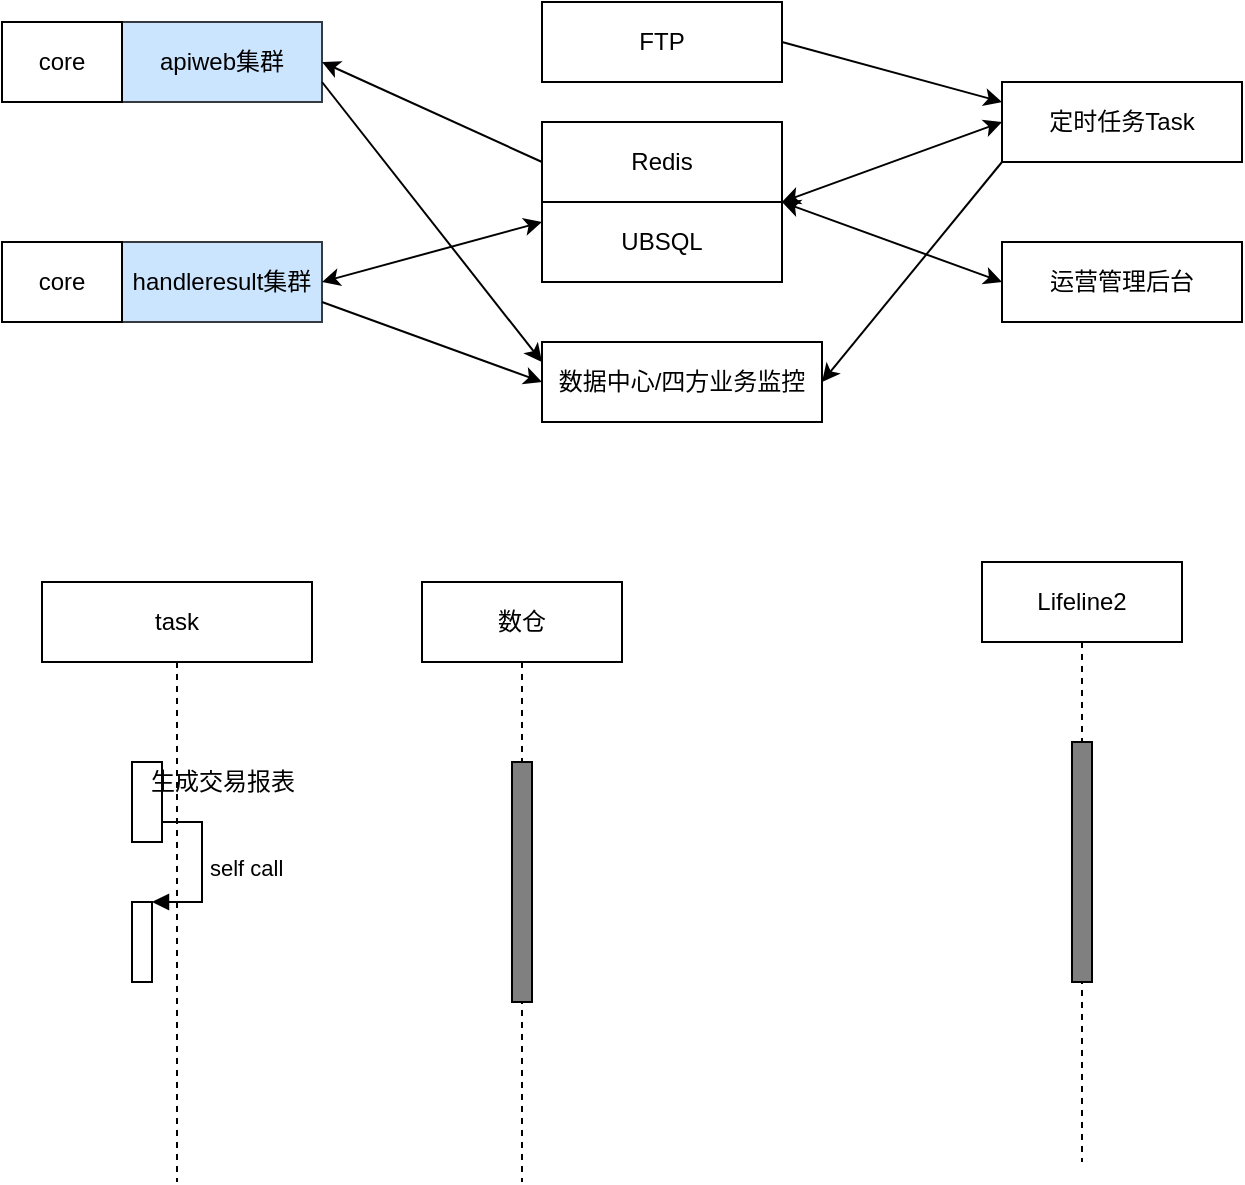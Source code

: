 <mxfile version="16.6.1" type="github">
  <diagram id="0sxe4gGRPeDVwjR-xK8e" name="Page-1">
    <mxGraphModel dx="1083" dy="582" grid="1" gridSize="10" guides="1" tooltips="1" connect="1" arrows="1" fold="1" page="1" pageScale="1" pageWidth="827" pageHeight="1169" math="0" shadow="0">
      <root>
        <mxCell id="0" />
        <mxCell id="1" parent="0" />
        <mxCell id="Rrd7tDClEeY-F5DaIt27-2" value="apiweb集群" style="rounded=0;whiteSpace=wrap;html=1;strokeColor=#36393d;fillColor=#cce5ff;" vertex="1" parent="1">
          <mxGeometry x="140" y="40" width="100" height="40" as="geometry" />
        </mxCell>
        <mxCell id="Rrd7tDClEeY-F5DaIt27-7" value="Redis" style="rounded=0;whiteSpace=wrap;html=1;strokeColor=default;" vertex="1" parent="1">
          <mxGeometry x="350" y="90" width="120" height="40" as="geometry" />
        </mxCell>
        <mxCell id="Rrd7tDClEeY-F5DaIt27-8" value="UBSQL" style="rounded=0;whiteSpace=wrap;html=1;strokeColor=default;" vertex="1" parent="1">
          <mxGeometry x="350" y="130" width="120" height="40" as="geometry" />
        </mxCell>
        <mxCell id="Rrd7tDClEeY-F5DaIt27-9" value="core" style="rounded=0;whiteSpace=wrap;html=1;strokeColor=default;" vertex="1" parent="1">
          <mxGeometry x="80" y="40" width="60" height="40" as="geometry" />
        </mxCell>
        <mxCell id="Rrd7tDClEeY-F5DaIt27-10" value="运营管理后台" style="rounded=0;whiteSpace=wrap;html=1;strokeColor=default;" vertex="1" parent="1">
          <mxGeometry x="580" y="150" width="120" height="40" as="geometry" />
        </mxCell>
        <mxCell id="Rrd7tDClEeY-F5DaIt27-11" value="定时任务Task" style="rounded=0;whiteSpace=wrap;html=1;" vertex="1" parent="1">
          <mxGeometry x="580" y="70" width="120" height="40" as="geometry" />
        </mxCell>
        <mxCell id="Rrd7tDClEeY-F5DaIt27-22" value="handleresult集群" style="rounded=0;whiteSpace=wrap;html=1;strokeColor=#36393d;fillColor=#cce5ff;" vertex="1" parent="1">
          <mxGeometry x="140" y="150" width="100" height="40" as="geometry" />
        </mxCell>
        <mxCell id="Rrd7tDClEeY-F5DaIt27-23" value="core" style="rounded=0;whiteSpace=wrap;html=1;strokeColor=default;" vertex="1" parent="1">
          <mxGeometry x="80" y="150" width="60" height="40" as="geometry" />
        </mxCell>
        <mxCell id="Rrd7tDClEeY-F5DaIt27-26" value="" style="endArrow=classic;html=1;rounded=0;exitX=0;exitY=0.5;exitDx=0;exitDy=0;entryX=1;entryY=0.5;entryDx=0;entryDy=0;" edge="1" parent="1" source="Rrd7tDClEeY-F5DaIt27-7" target="Rrd7tDClEeY-F5DaIt27-2">
          <mxGeometry width="50" height="50" relative="1" as="geometry">
            <mxPoint x="260" y="110" as="sourcePoint" />
            <mxPoint x="310" y="60" as="targetPoint" />
          </mxGeometry>
        </mxCell>
        <mxCell id="Rrd7tDClEeY-F5DaIt27-28" value="" style="endArrow=classic;startArrow=classic;html=1;rounded=0;entryX=0;entryY=0.5;entryDx=0;entryDy=0;exitX=1;exitY=0;exitDx=0;exitDy=0;" edge="1" parent="1" source="Rrd7tDClEeY-F5DaIt27-8" target="Rrd7tDClEeY-F5DaIt27-11">
          <mxGeometry width="50" height="50" relative="1" as="geometry">
            <mxPoint x="480" y="130" as="sourcePoint" />
            <mxPoint x="530" y="80" as="targetPoint" />
          </mxGeometry>
        </mxCell>
        <mxCell id="Rrd7tDClEeY-F5DaIt27-29" value="" style="endArrow=classic;startArrow=classic;html=1;rounded=0;entryX=0;entryY=0.5;entryDx=0;entryDy=0;exitX=1;exitY=0;exitDx=0;exitDy=0;" edge="1" parent="1" source="Rrd7tDClEeY-F5DaIt27-8" target="Rrd7tDClEeY-F5DaIt27-10">
          <mxGeometry width="50" height="50" relative="1" as="geometry">
            <mxPoint x="480" y="180" as="sourcePoint" />
            <mxPoint x="530" y="130" as="targetPoint" />
          </mxGeometry>
        </mxCell>
        <mxCell id="Rrd7tDClEeY-F5DaIt27-30" value="" style="endArrow=classic;startArrow=classic;html=1;rounded=0;entryX=0;entryY=0.25;entryDx=0;entryDy=0;exitX=1;exitY=0.5;exitDx=0;exitDy=0;entryPerimeter=0;" edge="1" parent="1" source="Rrd7tDClEeY-F5DaIt27-22" target="Rrd7tDClEeY-F5DaIt27-8">
          <mxGeometry width="50" height="50" relative="1" as="geometry">
            <mxPoint x="270" y="200" as="sourcePoint" />
            <mxPoint x="320" y="150" as="targetPoint" />
          </mxGeometry>
        </mxCell>
        <mxCell id="Rrd7tDClEeY-F5DaIt27-34" value="数据中心/四方业务监控" style="rounded=0;whiteSpace=wrap;html=1;strokeColor=default;" vertex="1" parent="1">
          <mxGeometry x="350" y="200" width="140" height="40" as="geometry" />
        </mxCell>
        <mxCell id="Rrd7tDClEeY-F5DaIt27-38" value="" style="endArrow=classic;html=1;rounded=0;exitX=1;exitY=0.75;exitDx=0;exitDy=0;entryX=0;entryY=0.25;entryDx=0;entryDy=0;" edge="1" parent="1" source="Rrd7tDClEeY-F5DaIt27-2" target="Rrd7tDClEeY-F5DaIt27-34">
          <mxGeometry width="50" height="50" relative="1" as="geometry">
            <mxPoint x="320" y="250" as="sourcePoint" />
            <mxPoint x="370" y="200" as="targetPoint" />
          </mxGeometry>
        </mxCell>
        <mxCell id="Rrd7tDClEeY-F5DaIt27-39" value="" style="endArrow=classic;html=1;rounded=0;entryX=1;entryY=0.5;entryDx=0;entryDy=0;exitX=0;exitY=1;exitDx=0;exitDy=0;" edge="1" parent="1" source="Rrd7tDClEeY-F5DaIt27-11" target="Rrd7tDClEeY-F5DaIt27-34">
          <mxGeometry width="50" height="50" relative="1" as="geometry">
            <mxPoint x="690" y="160" as="sourcePoint" />
            <mxPoint x="740" y="110" as="targetPoint" />
          </mxGeometry>
        </mxCell>
        <mxCell id="Rrd7tDClEeY-F5DaIt27-40" style="edgeStyle=orthogonalEdgeStyle;rounded=0;orthogonalLoop=1;jettySize=auto;html=1;exitX=0.5;exitY=1;exitDx=0;exitDy=0;" edge="1" parent="1" source="Rrd7tDClEeY-F5DaIt27-7" target="Rrd7tDClEeY-F5DaIt27-7">
          <mxGeometry relative="1" as="geometry" />
        </mxCell>
        <mxCell id="Rrd7tDClEeY-F5DaIt27-41" value="FTP" style="rounded=0;whiteSpace=wrap;html=1;strokeColor=default;" vertex="1" parent="1">
          <mxGeometry x="350" y="30" width="120" height="40" as="geometry" />
        </mxCell>
        <mxCell id="Rrd7tDClEeY-F5DaIt27-42" value="" style="endArrow=classic;html=1;rounded=0;exitX=1;exitY=0.75;exitDx=0;exitDy=0;entryX=0;entryY=0.5;entryDx=0;entryDy=0;" edge="1" parent="1" source="Rrd7tDClEeY-F5DaIt27-22" target="Rrd7tDClEeY-F5DaIt27-34">
          <mxGeometry width="50" height="50" relative="1" as="geometry">
            <mxPoint x="250" y="250" as="sourcePoint" />
            <mxPoint x="300" y="200" as="targetPoint" />
          </mxGeometry>
        </mxCell>
        <mxCell id="Rrd7tDClEeY-F5DaIt27-43" value="" style="endArrow=classic;html=1;rounded=0;exitX=1;exitY=0.5;exitDx=0;exitDy=0;entryX=0;entryY=0.25;entryDx=0;entryDy=0;" edge="1" parent="1" source="Rrd7tDClEeY-F5DaIt27-41" target="Rrd7tDClEeY-F5DaIt27-11">
          <mxGeometry width="50" height="50" relative="1" as="geometry">
            <mxPoint x="520" y="90" as="sourcePoint" />
            <mxPoint x="570" y="40" as="targetPoint" />
          </mxGeometry>
        </mxCell>
        <mxCell id="Rrd7tDClEeY-F5DaIt27-153" value="数仓" style="shape=umlLifeline;perimeter=lifelinePerimeter;whiteSpace=wrap;html=1;container=1;collapsible=0;recursiveResize=0;outlineConnect=0;strokeColor=default;" vertex="1" parent="1">
          <mxGeometry x="290" y="320" width="100" height="300" as="geometry" />
        </mxCell>
        <mxCell id="Rrd7tDClEeY-F5DaIt27-154" value="" style="html=1;points=[];perimeter=orthogonalPerimeter;fillColor=#808080;strokeColor=default;" vertex="1" parent="Rrd7tDClEeY-F5DaIt27-153">
          <mxGeometry x="45" y="90" width="10" height="120" as="geometry" />
        </mxCell>
        <mxCell id="Rrd7tDClEeY-F5DaIt27-155" value="task" style="shape=umlLifeline;perimeter=lifelinePerimeter;whiteSpace=wrap;html=1;container=1;collapsible=0;recursiveResize=0;outlineConnect=0;strokeColor=default;" vertex="1" parent="1">
          <mxGeometry x="100" y="320" width="135" height="300" as="geometry" />
        </mxCell>
        <mxCell id="Rrd7tDClEeY-F5DaIt27-156" value="" style="html=1;points=[];perimeter=orthogonalPerimeter;strokeColor=default;" vertex="1" parent="Rrd7tDClEeY-F5DaIt27-155">
          <mxGeometry x="45" y="90" width="15" height="40" as="geometry" />
        </mxCell>
        <mxCell id="Rrd7tDClEeY-F5DaIt27-172" value="" style="html=1;points=[];perimeter=orthogonalPerimeter;strokeColor=default;" vertex="1" parent="Rrd7tDClEeY-F5DaIt27-155">
          <mxGeometry x="45" y="160" width="10" height="40" as="geometry" />
        </mxCell>
        <mxCell id="Rrd7tDClEeY-F5DaIt27-173" value="self call" style="edgeStyle=orthogonalEdgeStyle;html=1;align=left;spacingLeft=2;endArrow=block;rounded=0;entryX=1;entryY=0;" edge="1" target="Rrd7tDClEeY-F5DaIt27-172" parent="Rrd7tDClEeY-F5DaIt27-155" source="Rrd7tDClEeY-F5DaIt27-156">
          <mxGeometry relative="1" as="geometry">
            <mxPoint x="50" y="140" as="sourcePoint" />
            <Array as="points">
              <mxPoint x="80" y="120" />
              <mxPoint x="80" y="160" />
            </Array>
          </mxGeometry>
        </mxCell>
        <mxCell id="Rrd7tDClEeY-F5DaIt27-175" value="生成交易报表" style="text;html=1;align=center;verticalAlign=middle;resizable=0;points=[];autosize=1;strokeColor=none;fillColor=none;" vertex="1" parent="Rrd7tDClEeY-F5DaIt27-155">
          <mxGeometry x="45" y="90" width="90" height="20" as="geometry" />
        </mxCell>
        <mxCell id="Rrd7tDClEeY-F5DaIt27-157" value="Lifeline2" style="shape=umlLifeline;perimeter=lifelinePerimeter;whiteSpace=wrap;html=1;container=1;collapsible=0;recursiveResize=0;outlineConnect=0;strokeColor=default;" vertex="1" parent="1">
          <mxGeometry x="570" y="310" width="100" height="300" as="geometry" />
        </mxCell>
        <mxCell id="Rrd7tDClEeY-F5DaIt27-158" value="" style="html=1;points=[];perimeter=orthogonalPerimeter;fillColor=#808080;strokeColor=default;" vertex="1" parent="Rrd7tDClEeY-F5DaIt27-157">
          <mxGeometry x="45" y="90" width="10" height="120" as="geometry" />
        </mxCell>
      </root>
    </mxGraphModel>
  </diagram>
</mxfile>
